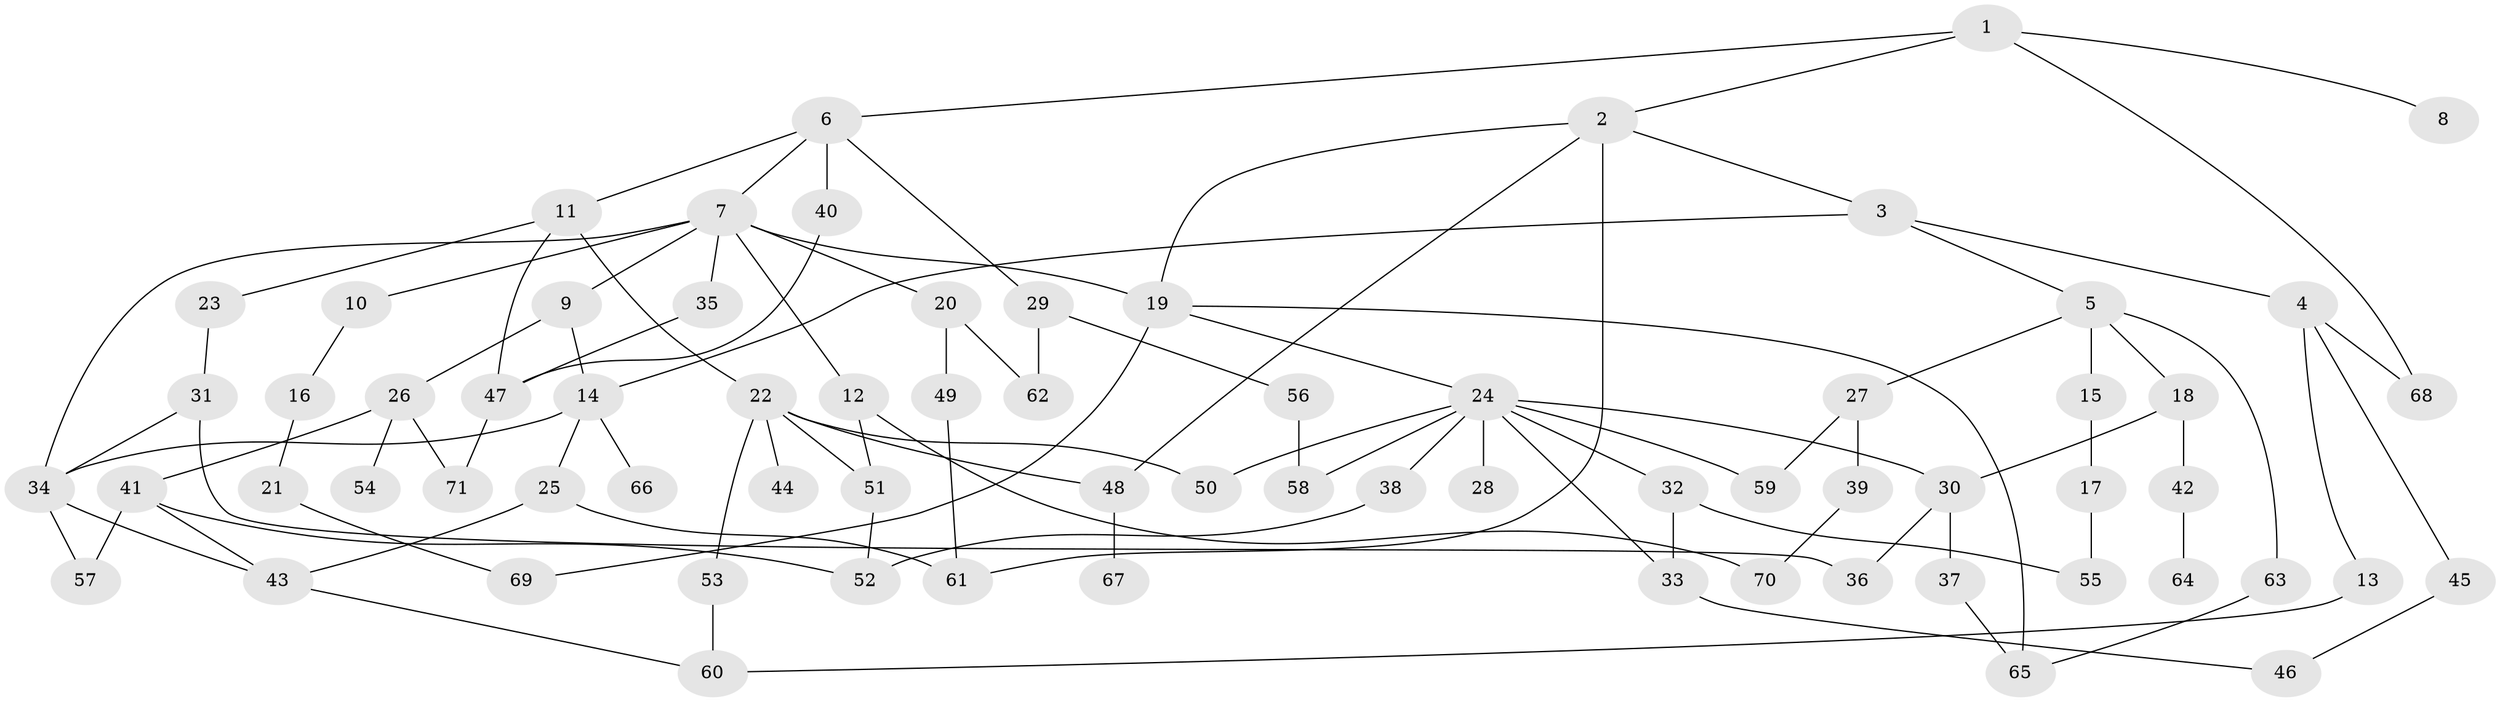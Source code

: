 // Generated by graph-tools (version 1.1) at 2025/25/03/09/25 03:25:28]
// undirected, 71 vertices, 102 edges
graph export_dot {
graph [start="1"]
  node [color=gray90,style=filled];
  1;
  2;
  3;
  4;
  5;
  6;
  7;
  8;
  9;
  10;
  11;
  12;
  13;
  14;
  15;
  16;
  17;
  18;
  19;
  20;
  21;
  22;
  23;
  24;
  25;
  26;
  27;
  28;
  29;
  30;
  31;
  32;
  33;
  34;
  35;
  36;
  37;
  38;
  39;
  40;
  41;
  42;
  43;
  44;
  45;
  46;
  47;
  48;
  49;
  50;
  51;
  52;
  53;
  54;
  55;
  56;
  57;
  58;
  59;
  60;
  61;
  62;
  63;
  64;
  65;
  66;
  67;
  68;
  69;
  70;
  71;
  1 -- 2;
  1 -- 6;
  1 -- 8;
  1 -- 68;
  2 -- 3;
  2 -- 19;
  2 -- 48;
  2 -- 61;
  3 -- 4;
  3 -- 5;
  3 -- 14;
  4 -- 13;
  4 -- 45;
  4 -- 68;
  5 -- 15;
  5 -- 18;
  5 -- 27;
  5 -- 63;
  6 -- 7;
  6 -- 11;
  6 -- 29;
  6 -- 40;
  7 -- 9;
  7 -- 10;
  7 -- 12;
  7 -- 20;
  7 -- 34;
  7 -- 35;
  7 -- 19;
  9 -- 26;
  9 -- 14;
  10 -- 16;
  11 -- 22;
  11 -- 23;
  11 -- 47;
  12 -- 51;
  12 -- 70;
  13 -- 60;
  14 -- 25;
  14 -- 66;
  14 -- 34;
  15 -- 17;
  16 -- 21;
  17 -- 55;
  18 -- 42;
  18 -- 30;
  19 -- 24;
  19 -- 65;
  19 -- 69;
  20 -- 49;
  20 -- 62;
  21 -- 69;
  22 -- 44;
  22 -- 50;
  22 -- 51;
  22 -- 53;
  22 -- 48;
  23 -- 31;
  24 -- 28;
  24 -- 30;
  24 -- 32;
  24 -- 38;
  24 -- 59;
  24 -- 50;
  24 -- 58;
  24 -- 33;
  25 -- 43;
  25 -- 61;
  26 -- 41;
  26 -- 54;
  26 -- 71;
  27 -- 39;
  27 -- 59;
  29 -- 56;
  29 -- 62;
  30 -- 36;
  30 -- 37;
  31 -- 34;
  31 -- 36;
  32 -- 33;
  32 -- 55;
  33 -- 46;
  34 -- 57;
  34 -- 43;
  35 -- 47;
  37 -- 65;
  38 -- 52;
  39 -- 70;
  40 -- 47;
  41 -- 43;
  41 -- 52;
  41 -- 57;
  42 -- 64;
  43 -- 60;
  45 -- 46;
  47 -- 71;
  48 -- 67;
  49 -- 61;
  51 -- 52;
  53 -- 60;
  56 -- 58;
  63 -- 65;
}
